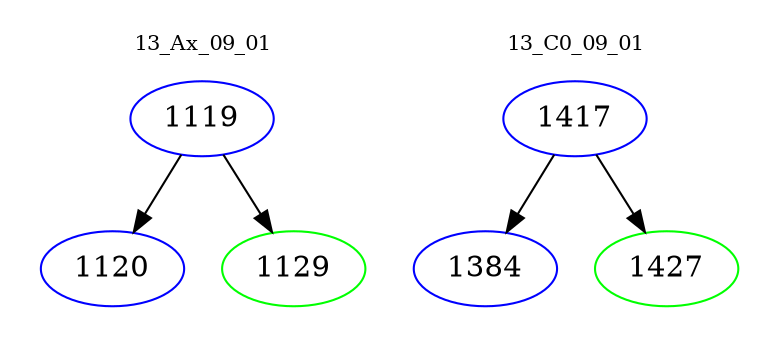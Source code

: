 digraph{
subgraph cluster_0 {
color = white
label = "13_Ax_09_01";
fontsize=10;
T0_1119 [label="1119", color="blue"]
T0_1119 -> T0_1120 [color="black"]
T0_1120 [label="1120", color="blue"]
T0_1119 -> T0_1129 [color="black"]
T0_1129 [label="1129", color="green"]
}
subgraph cluster_1 {
color = white
label = "13_C0_09_01";
fontsize=10;
T1_1417 [label="1417", color="blue"]
T1_1417 -> T1_1384 [color="black"]
T1_1384 [label="1384", color="blue"]
T1_1417 -> T1_1427 [color="black"]
T1_1427 [label="1427", color="green"]
}
}
